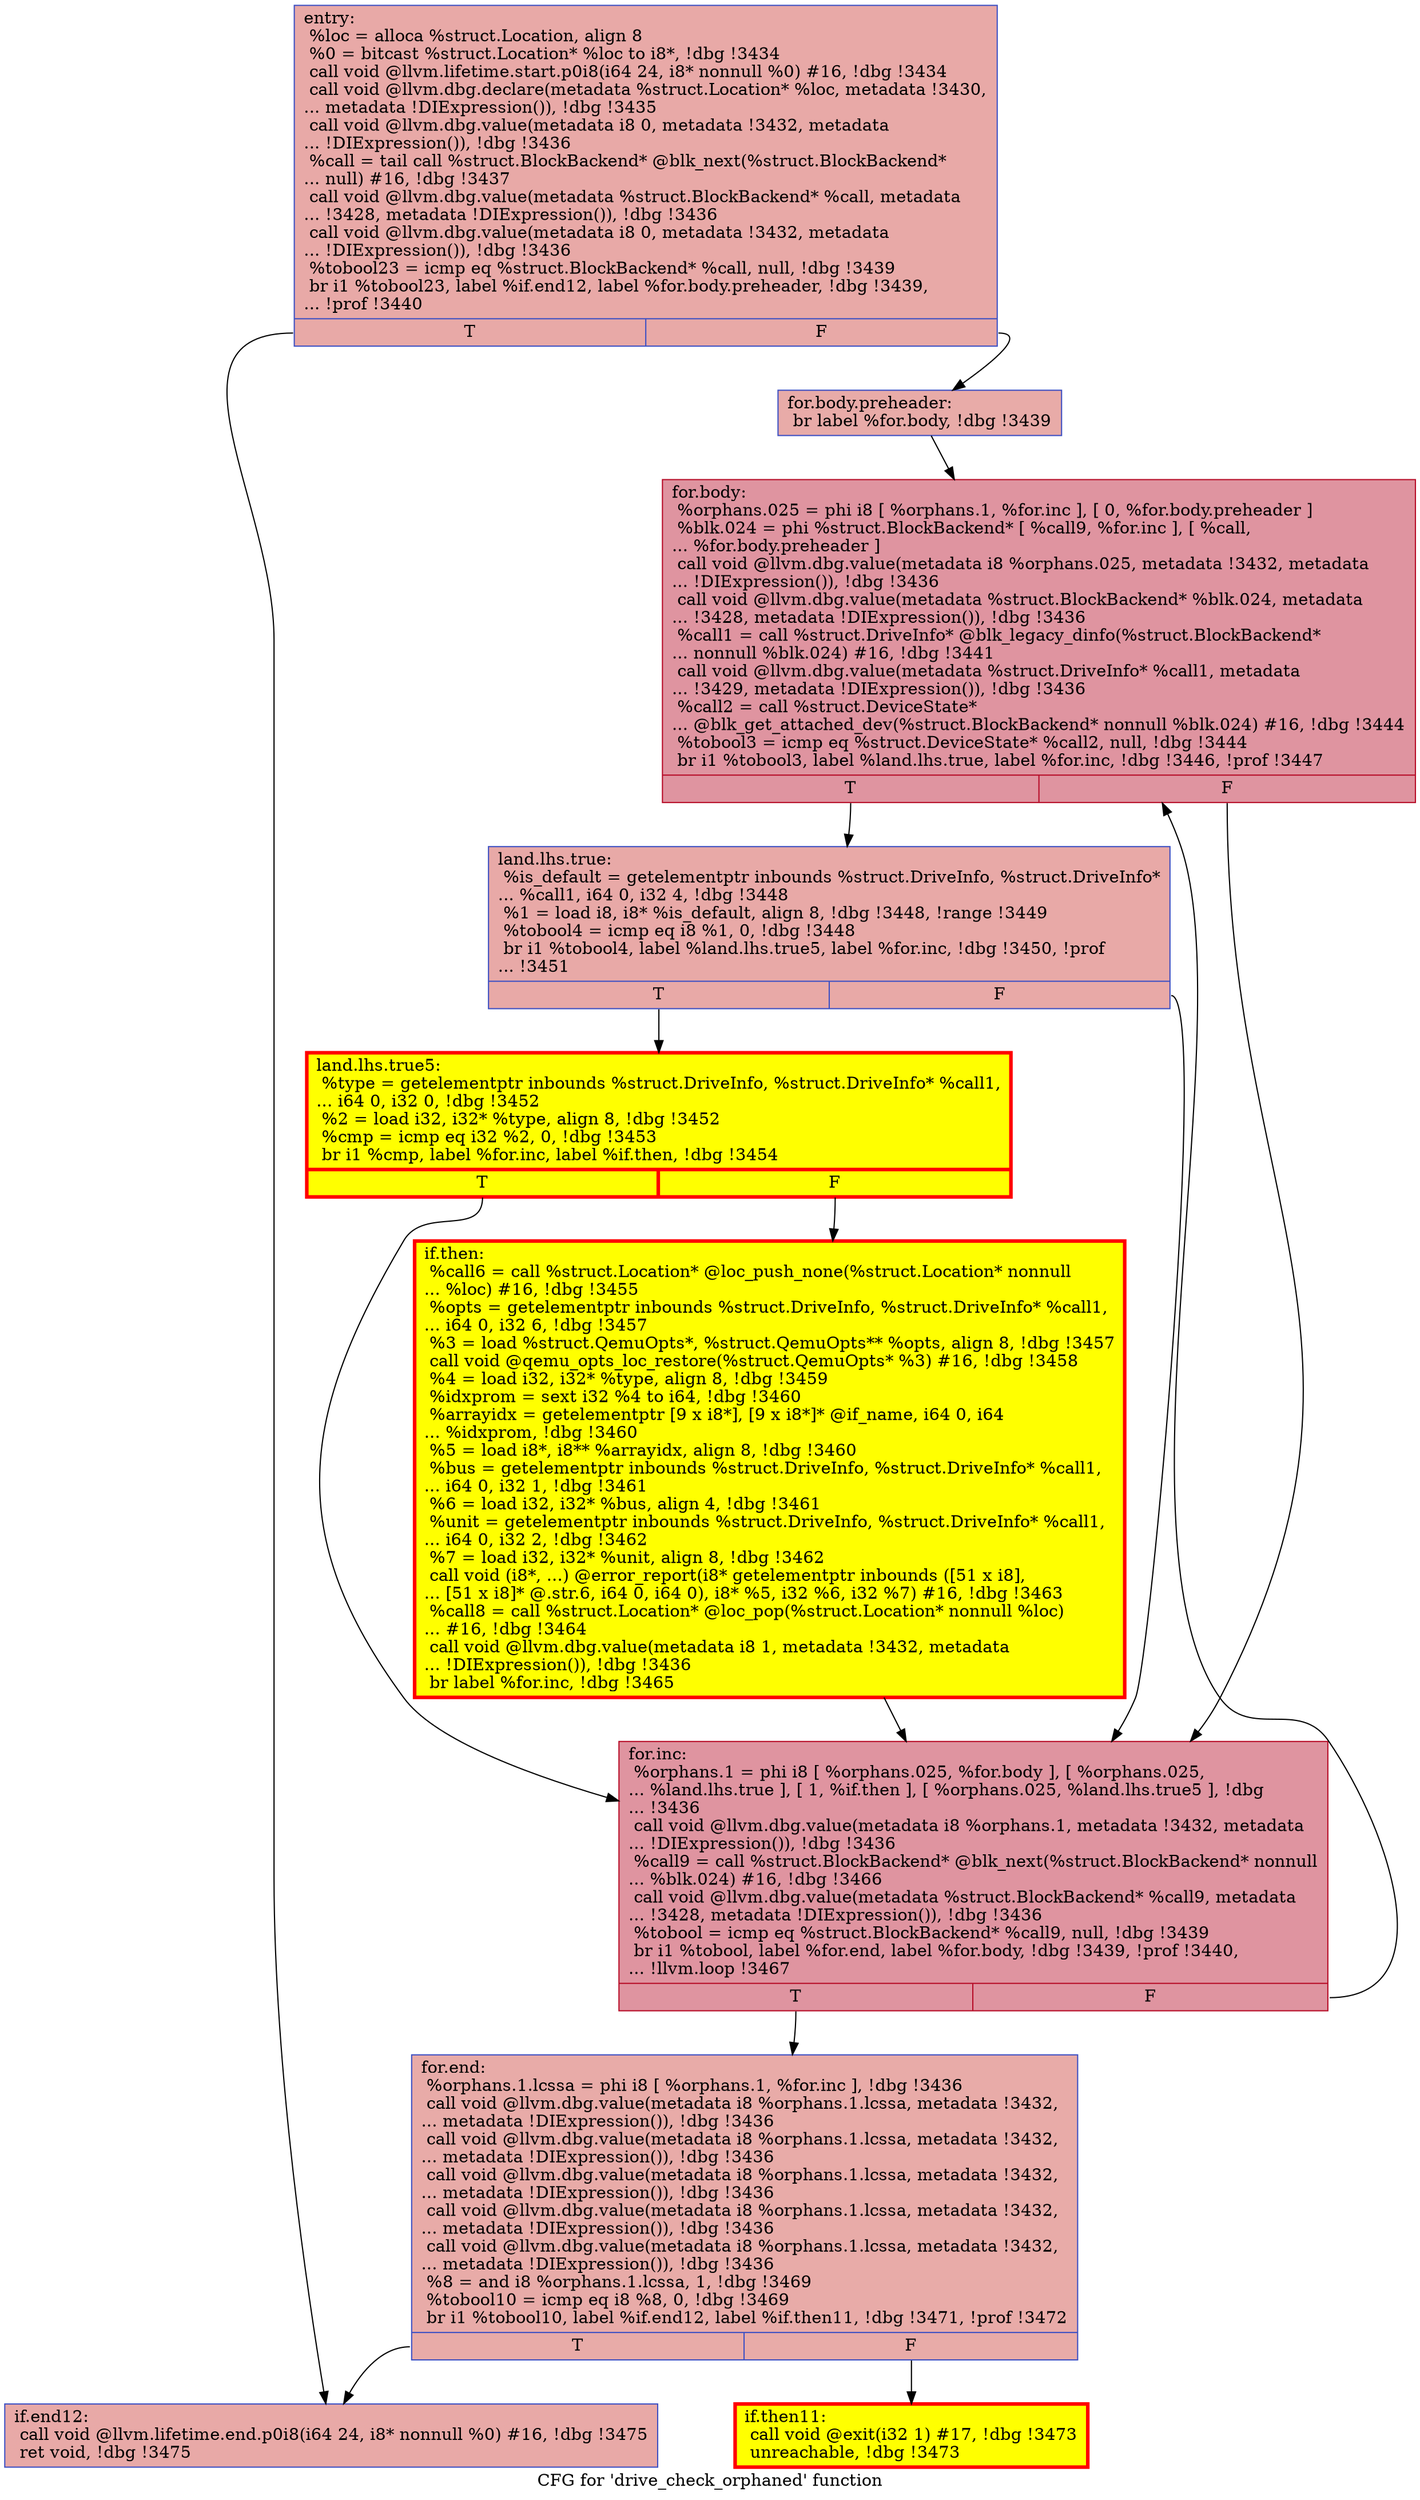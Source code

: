 digraph "CFG for 'drive_check_orphaned' function" {
	label="CFG for 'drive_check_orphaned' function";

	Node0x559c35f2a450 [shape=record,color="#3d50c3ff", style=filled, fillcolor="#ca3b3770",label="{entry:\l  %loc = alloca %struct.Location, align 8\l  %0 = bitcast %struct.Location* %loc to i8*, !dbg !3434\l  call void @llvm.lifetime.start.p0i8(i64 24, i8* nonnull %0) #16, !dbg !3434\l  call void @llvm.dbg.declare(metadata %struct.Location* %loc, metadata !3430,\l... metadata !DIExpression()), !dbg !3435\l  call void @llvm.dbg.value(metadata i8 0, metadata !3432, metadata\l... !DIExpression()), !dbg !3436\l  %call = tail call %struct.BlockBackend* @blk_next(%struct.BlockBackend*\l... null) #16, !dbg !3437\l  call void @llvm.dbg.value(metadata %struct.BlockBackend* %call, metadata\l... !3428, metadata !DIExpression()), !dbg !3436\l  call void @llvm.dbg.value(metadata i8 0, metadata !3432, metadata\l... !DIExpression()), !dbg !3436\l  %tobool23 = icmp eq %struct.BlockBackend* %call, null, !dbg !3439\l  br i1 %tobool23, label %if.end12, label %for.body.preheader, !dbg !3439,\l... !prof !3440\l|{<s0>T|<s1>F}}"];
	Node0x559c35f2a450:s0 -> Node0x559c35f32e10;
	Node0x559c35f2a450:s1 -> Node0x559c362c7320;
	Node0x559c362c7320 [shape=record,color="#3d50c3ff", style=filled, fillcolor="#cc403a70",label="{for.body.preheader:                               \l  br label %for.body, !dbg !3439\l}"];
	Node0x559c362c7320 -> Node0x559c35f2d8c0;
	Node0x559c35f2d8c0 [shape=record,color="#b70d28ff", style=filled, fillcolor="#b70d2870",label="{for.body:                                         \l  %orphans.025 = phi i8 [ %orphans.1, %for.inc ], [ 0, %for.body.preheader ]\l  %blk.024 = phi %struct.BlockBackend* [ %call9, %for.inc ], [ %call,\l... %for.body.preheader ]\l  call void @llvm.dbg.value(metadata i8 %orphans.025, metadata !3432, metadata\l... !DIExpression()), !dbg !3436\l  call void @llvm.dbg.value(metadata %struct.BlockBackend* %blk.024, metadata\l... !3428, metadata !DIExpression()), !dbg !3436\l  %call1 = call %struct.DriveInfo* @blk_legacy_dinfo(%struct.BlockBackend*\l... nonnull %blk.024) #16, !dbg !3441\l  call void @llvm.dbg.value(metadata %struct.DriveInfo* %call1, metadata\l... !3429, metadata !DIExpression()), !dbg !3436\l  %call2 = call %struct.DeviceState*\l... @blk_get_attached_dev(%struct.BlockBackend* nonnull %blk.024) #16, !dbg !3444\l  %tobool3 = icmp eq %struct.DeviceState* %call2, null, !dbg !3444\l  br i1 %tobool3, label %land.lhs.true, label %for.inc, !dbg !3446, !prof !3447\l|{<s0>T|<s1>F}}"];
	Node0x559c35f2d8c0:s0 -> Node0x559c35f2e060;
	Node0x559c35f2d8c0:s1 -> Node0x559c35f2d830;
	Node0x559c35f2e060 [shape=record,color="#3d50c3ff", style=filled, fillcolor="#ca3b3770",label="{land.lhs.true:                                    \l  %is_default = getelementptr inbounds %struct.DriveInfo, %struct.DriveInfo*\l... %call1, i64 0, i32 4, !dbg !3448\l  %1 = load i8, i8* %is_default, align 8, !dbg !3448, !range !3449\l  %tobool4 = icmp eq i8 %1, 0, !dbg !3448\l  br i1 %tobool4, label %land.lhs.true5, label %for.inc, !dbg !3450, !prof\l... !3451\l|{<s0>T|<s1>F}}"];
	Node0x559c35f2e060:s0 -> Node0x559c35f2dfb0;
	Node0x559c35f2e060:s1 -> Node0x559c35f2d830;
	Node0x559c35f2dfb0 [shape=record,penwidth=3.0, style="filled", color="red", fillcolor="yellow",label="{land.lhs.true5:                                   \l  %type = getelementptr inbounds %struct.DriveInfo, %struct.DriveInfo* %call1,\l... i64 0, i32 0, !dbg !3452\l  %2 = load i32, i32* %type, align 8, !dbg !3452\l  %cmp = icmp eq i32 %2, 0, !dbg !3453\l  br i1 %cmp, label %for.inc, label %if.then, !dbg !3454\l|{<s0>T|<s1>F}}"];
	Node0x559c35f2dfb0:s0 -> Node0x559c35f2d830;
	Node0x559c35f2dfb0:s1 -> Node0x559c35f2ded0;
	Node0x559c35f2ded0 [shape=record,penwidth=3.0, style="filled", color="red", fillcolor="yellow",label="{if.then:                                          \l  %call6 = call %struct.Location* @loc_push_none(%struct.Location* nonnull\l... %loc) #16, !dbg !3455\l  %opts = getelementptr inbounds %struct.DriveInfo, %struct.DriveInfo* %call1,\l... i64 0, i32 6, !dbg !3457\l  %3 = load %struct.QemuOpts*, %struct.QemuOpts** %opts, align 8, !dbg !3457\l  call void @qemu_opts_loc_restore(%struct.QemuOpts* %3) #16, !dbg !3458\l  %4 = load i32, i32* %type, align 8, !dbg !3459\l  %idxprom = sext i32 %4 to i64, !dbg !3460\l  %arrayidx = getelementptr [9 x i8*], [9 x i8*]* @if_name, i64 0, i64\l... %idxprom, !dbg !3460\l  %5 = load i8*, i8** %arrayidx, align 8, !dbg !3460\l  %bus = getelementptr inbounds %struct.DriveInfo, %struct.DriveInfo* %call1,\l... i64 0, i32 1, !dbg !3461\l  %6 = load i32, i32* %bus, align 4, !dbg !3461\l  %unit = getelementptr inbounds %struct.DriveInfo, %struct.DriveInfo* %call1,\l... i64 0, i32 2, !dbg !3462\l  %7 = load i32, i32* %unit, align 8, !dbg !3462\l  call void (i8*, ...) @error_report(i8* getelementptr inbounds ([51 x i8],\l... [51 x i8]* @.str.6, i64 0, i64 0), i8* %5, i32 %6, i32 %7) #16, !dbg !3463\l  %call8 = call %struct.Location* @loc_pop(%struct.Location* nonnull %loc)\l... #16, !dbg !3464\l  call void @llvm.dbg.value(metadata i8 1, metadata !3432, metadata\l... !DIExpression()), !dbg !3436\l  br label %for.inc, !dbg !3465\l}"];
	Node0x559c35f2ded0 -> Node0x559c35f2d830;
	Node0x559c35f2d830 [shape=record,color="#b70d28ff", style=filled, fillcolor="#b70d2870",label="{for.inc:                                          \l  %orphans.1 = phi i8 [ %orphans.025, %for.body ], [ %orphans.025,\l... %land.lhs.true ], [ 1, %if.then ], [ %orphans.025, %land.lhs.true5 ], !dbg\l... !3436\l  call void @llvm.dbg.value(metadata i8 %orphans.1, metadata !3432, metadata\l... !DIExpression()), !dbg !3436\l  %call9 = call %struct.BlockBackend* @blk_next(%struct.BlockBackend* nonnull\l... %blk.024) #16, !dbg !3466\l  call void @llvm.dbg.value(metadata %struct.BlockBackend* %call9, metadata\l... !3428, metadata !DIExpression()), !dbg !3436\l  %tobool = icmp eq %struct.BlockBackend* %call9, null, !dbg !3439\l  br i1 %tobool, label %for.end, label %for.body, !dbg !3439, !prof !3440,\l... !llvm.loop !3467\l|{<s0>T|<s1>F}}"];
	Node0x559c35f2d830:s0 -> Node0x559c35f2d3f0;
	Node0x559c35f2d830:s1 -> Node0x559c35f2d8c0;
	Node0x559c35f2d3f0 [shape=record,color="#3d50c3ff", style=filled, fillcolor="#cc403a70",label="{for.end:                                          \l  %orphans.1.lcssa = phi i8 [ %orphans.1, %for.inc ], !dbg !3436\l  call void @llvm.dbg.value(metadata i8 %orphans.1.lcssa, metadata !3432,\l... metadata !DIExpression()), !dbg !3436\l  call void @llvm.dbg.value(metadata i8 %orphans.1.lcssa, metadata !3432,\l... metadata !DIExpression()), !dbg !3436\l  call void @llvm.dbg.value(metadata i8 %orphans.1.lcssa, metadata !3432,\l... metadata !DIExpression()), !dbg !3436\l  call void @llvm.dbg.value(metadata i8 %orphans.1.lcssa, metadata !3432,\l... metadata !DIExpression()), !dbg !3436\l  call void @llvm.dbg.value(metadata i8 %orphans.1.lcssa, metadata !3432,\l... metadata !DIExpression()), !dbg !3436\l  %8 = and i8 %orphans.1.lcssa, 1, !dbg !3469\l  %tobool10 = icmp eq i8 %8, 0, !dbg !3469\l  br i1 %tobool10, label %if.end12, label %if.then11, !dbg !3471, !prof !3472\l|{<s0>T|<s1>F}}"];
	Node0x559c35f2d3f0:s0 -> Node0x559c35f32e10;
	Node0x559c35f2d3f0:s1 -> Node0x559c35f32d80;
	Node0x559c35f32d80 [shape=record,penwidth=3.0, style="filled", color="red", fillcolor="yellow",label="{if.then11:                                        \l  call void @exit(i32 1) #17, !dbg !3473\l  unreachable, !dbg !3473\l}"];
	Node0x559c35f32e10 [shape=record,color="#3d50c3ff", style=filled, fillcolor="#ca3b3770",label="{if.end12:                                         \l  call void @llvm.lifetime.end.p0i8(i64 24, i8* nonnull %0) #16, !dbg !3475\l  ret void, !dbg !3475\l}"];
}
